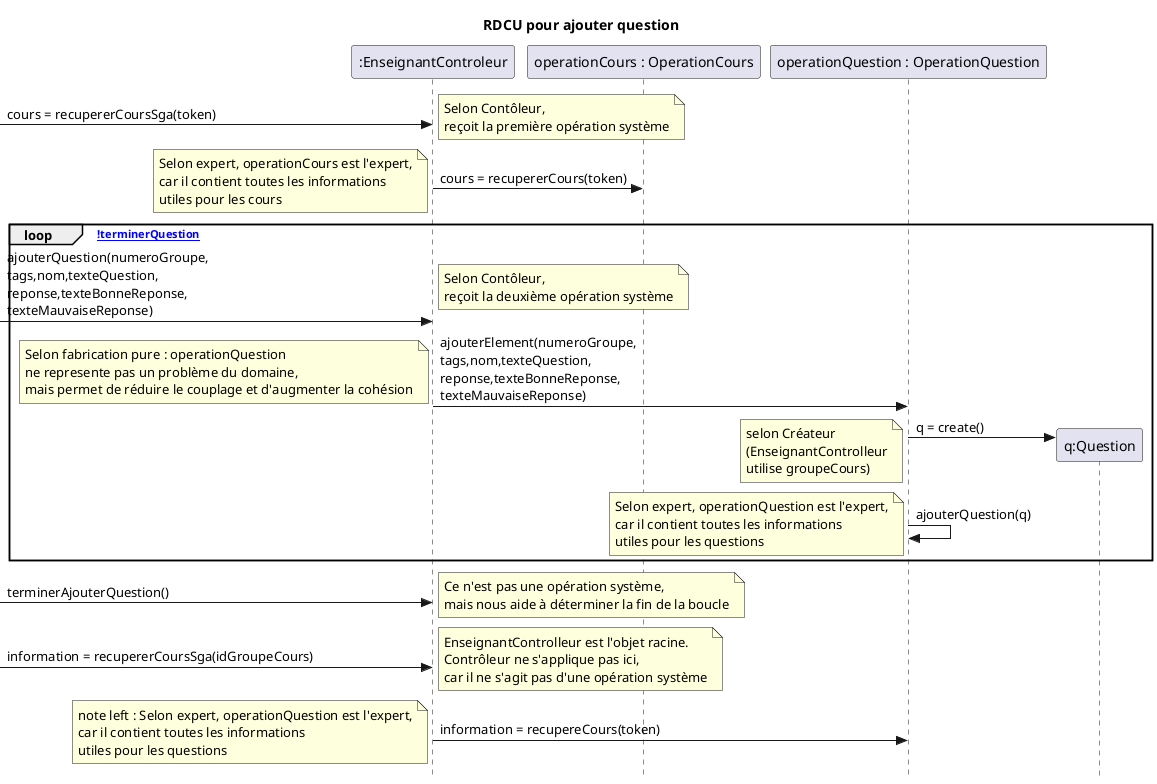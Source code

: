 @startuml ajouterQuestionOld
skinparam style strictuml
skinparam defaultfontname Verdana
title RDCU pour ajouter question
participant ":EnseignantControleur" as sga
participant "operationCours : OperationCours" as opCours
participant "operationQuestion : OperationQuestion" as opQuestion
participant "q:Question" as question

->sga : cours = recupererCoursSga(token)
note left : Selon Contôleur,\nreçoit la première opération système
sga->opCours: cours = recupererCours(token)
note left : Selon expert, operationCours est l'expert,\ncar il contient toutes les informations\nutiles pour les cours
loop [!terminerQuestion]
-> sga : ajouterQuestion(numeroGroupe,\ntags,nom,texteQuestion,\nreponse,texteBonneReponse,\ntexteMauvaiseReponse)
 note left : Selon Contôleur,\nreçoit la deuxième opération système 
  sga->opQuestion : ajouterElement(numeroGroupe,\ntags,nom,texteQuestion,\nreponse,texteBonneReponse,\ntexteMauvaiseReponse)
  note left : Selon fabrication pure : operationQuestion\nne represente pas un problème du domaine,\nmais permet de réduire le couplage et d'augmenter la cohésion
  create question
  opQuestion->question : q = create()
  note left : selon Créateur\n(EnseignantControlleur\nutilise groupeCours)
  opQuestion->opQuestion : ajouterQuestion(q)
  note left : Selon expert, operationQuestion est l'expert,\ncar il contient toutes les informations\nutiles pour les questions
end
-> sga : terminerAjouterQuestion()
note left : Ce n'est pas une opération système, \nmais nous aide à déterminer la fin de la boucle
  -> sga : information = recupererCoursSga(idGroupeCours)
  note left : EnseignantControlleur est l'objet racine.\nContrôleur ne s'applique pas ici,\ncar il ne s'agit pas d'une opération système
  sga -> opQuestion : information = recupereCours(token)
  note left :   note left : Selon expert, operationQuestion est l'expert,\ncar il contient toutes les informations\nutiles pour les questions
@enduml

@startuml recupererCoursSgaQuestion
skinparam style strictuml
skinparam defaultfontname Verdana
title RDCU recupererCoursSgaquestion
participant ":EnseignantControleur" as sga
participant "operationCours : OperationCours" as opCours
->sga : questions = recupererCoursSgaQuestion(token, idCours, numeroGroupeCours)
note left : Selon Contôleur,\nreçoit la première opération système
sga->opCours: questions = recupererCours(token, idCours, numeroGroupeCourss)
note left : Selon expert, l'information Sgb est l'expert,\ncar il contient toutes les informations\nutiles pour les cours
@enduml

@startuml ajouterQuestionFinal
skinparam style strictuml
skinparam defaultfontname Verdana
title RDCU pour ajouterQuestion
participant ":EnseignantControleur" as sga
participant "operationCours : OperationCours" as opCours
participant "operationQuestion : OperationQuestion" as opQuestion
participant "q:Question" as question
loop [!terminerQuestion]
-> sga : ajouterQuestion(numeroGroupe,\ntags,nom,texteQuestion,\nreponse,texteBonneReponse,\ntexteMauvaiseReponse)
 note left : Selon Contôleur,\nreçoit la deuxième opération système 
  sga->opQuestion : ajouterElement(numeroGroupe,\ntags,nom,texteQuestion,\nreponse,texteBonneReponse,\ntexteMauvaiseReponse)
  note left : Selon fabrication pure : operationQuestion\nne represente pas un problème du domaine,\nmais permet de réduire le couplage et d'augmenter la cohésion
  create question
  opQuestion->question : q = create()
  note left : selon Créateur\n(EnseignantControlleur\nutilise groupeCours)
  opQuestion->opQuestion : ajouterQuestion(q)
  note left : Selon expert, operationQuestion est l'expert,\ncar il contient toutes les informations\nutiles pour les questions
end
@enduml

@startuml terminerAjouterQuestion
skinparam style strictuml
skinparam defaultfontname Verdana
title RDCU pour ajouterQuestion
participant ":EnseignantControleur" as sga
participant "operationQuestion : OperationQuestion" as opQuestion
 -> sga : information = recupererCoursSga(idGroupeCours)
  note left : EnseignantControlleur est l'objet racine.\nContrôleur ne s'applique pas ici,\ncar il ne s'agit pas d'une opération système
  sga -> opQuestion : information = recupereCours(token)
  note left : Selon expert, operationQuestion est l'expert,\ncar il contient toutes les informations\nutiles pour les questions
@enduml